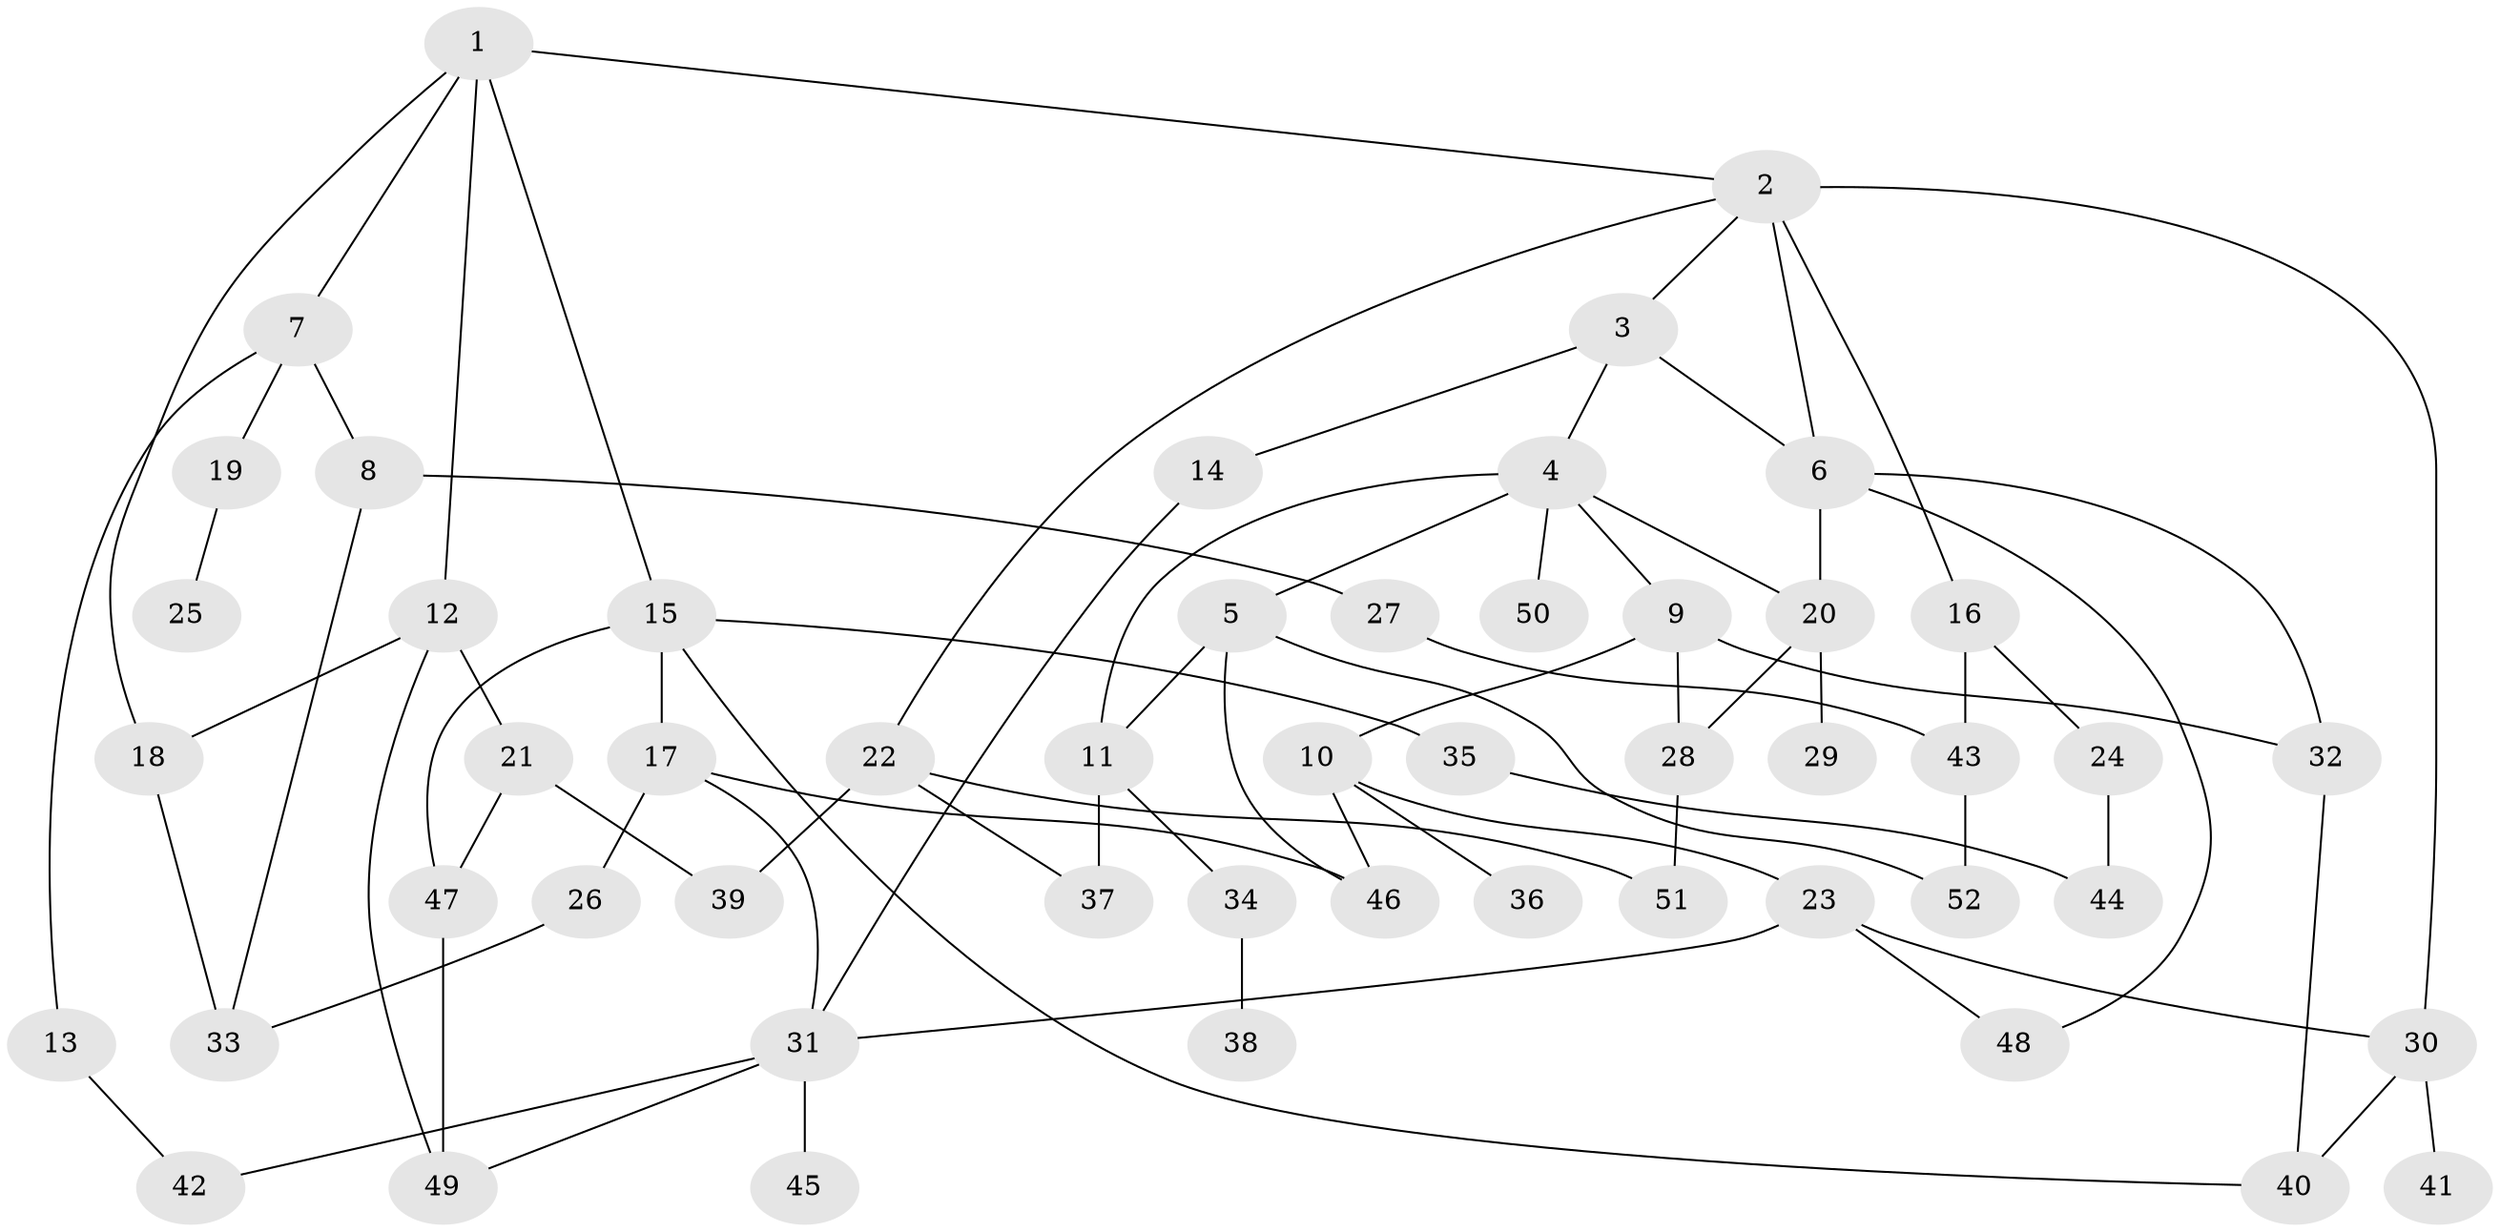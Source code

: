 // Generated by graph-tools (version 1.1) at 2025/10/02/27/25 16:10:52]
// undirected, 52 vertices, 77 edges
graph export_dot {
graph [start="1"]
  node [color=gray90,style=filled];
  1;
  2;
  3;
  4;
  5;
  6;
  7;
  8;
  9;
  10;
  11;
  12;
  13;
  14;
  15;
  16;
  17;
  18;
  19;
  20;
  21;
  22;
  23;
  24;
  25;
  26;
  27;
  28;
  29;
  30;
  31;
  32;
  33;
  34;
  35;
  36;
  37;
  38;
  39;
  40;
  41;
  42;
  43;
  44;
  45;
  46;
  47;
  48;
  49;
  50;
  51;
  52;
  1 -- 2;
  1 -- 7;
  1 -- 12;
  1 -- 15;
  1 -- 18;
  2 -- 3;
  2 -- 6;
  2 -- 16;
  2 -- 22;
  2 -- 30;
  3 -- 4;
  3 -- 14;
  3 -- 6;
  4 -- 5;
  4 -- 9;
  4 -- 50;
  4 -- 20;
  4 -- 11;
  5 -- 11;
  5 -- 52;
  5 -- 46;
  6 -- 20;
  6 -- 32;
  6 -- 48;
  7 -- 8;
  7 -- 13;
  7 -- 19;
  8 -- 27;
  8 -- 33;
  9 -- 10;
  9 -- 28;
  9 -- 32;
  10 -- 23;
  10 -- 36;
  10 -- 46;
  11 -- 34;
  11 -- 37;
  12 -- 18;
  12 -- 21;
  12 -- 49;
  13 -- 42;
  14 -- 31;
  15 -- 17;
  15 -- 35;
  15 -- 47;
  15 -- 40;
  16 -- 24;
  16 -- 43;
  17 -- 26;
  17 -- 31;
  17 -- 46;
  18 -- 33;
  19 -- 25;
  20 -- 29;
  20 -- 28;
  21 -- 39;
  21 -- 47;
  22 -- 51;
  22 -- 37;
  22 -- 39;
  23 -- 30;
  23 -- 48;
  23 -- 31;
  24 -- 44;
  26 -- 33;
  27 -- 43;
  28 -- 51;
  30 -- 41;
  30 -- 40;
  31 -- 45;
  31 -- 49;
  31 -- 42;
  32 -- 40;
  34 -- 38;
  35 -- 44;
  43 -- 52;
  47 -- 49;
}
